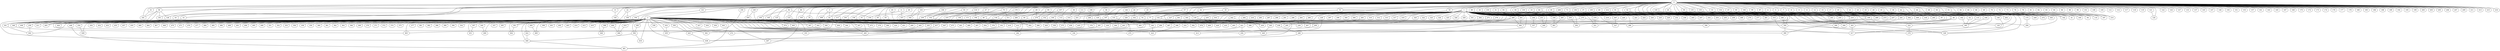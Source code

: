 
graph graphname {
    0 -- 1
0 -- 2
0 -- 3
0 -- 4
0 -- 5
0 -- 6
0 -- 7
0 -- 8
0 -- 9
0 -- 10
0 -- 11
0 -- 12
0 -- 13
0 -- 14
0 -- 15
0 -- 16
0 -- 17
0 -- 18
0 -- 19
0 -- 20
0 -- 21
0 -- 22
0 -- 23
0 -- 24
0 -- 25
0 -- 26
0 -- 27
0 -- 28
0 -- 29
0 -- 30
0 -- 31
0 -- 32
0 -- 33
0 -- 34
0 -- 35
0 -- 36
0 -- 37
0 -- 38
0 -- 39
0 -- 40
0 -- 41
0 -- 42
0 -- 43
0 -- 44
0 -- 45
0 -- 46
0 -- 47
0 -- 48
0 -- 49
0 -- 50
0 -- 51
0 -- 52
0 -- 53
0 -- 54
0 -- 55
0 -- 56
0 -- 57
0 -- 58
0 -- 59
0 -- 60
0 -- 61
0 -- 62
0 -- 63
0 -- 64
0 -- 65
0 -- 66
0 -- 67
0 -- 68
0 -- 69
0 -- 70
0 -- 71
0 -- 72
0 -- 73
0 -- 74
0 -- 75
0 -- 76
0 -- 77
0 -- 78
0 -- 79
0 -- 80
0 -- 81
0 -- 82
0 -- 83
0 -- 84
0 -- 85
0 -- 86
0 -- 87
0 -- 88
0 -- 89
0 -- 90
0 -- 91
0 -- 92
0 -- 93
0 -- 94
0 -- 95
0 -- 96
0 -- 97
0 -- 98
0 -- 99
0 -- 100
0 -- 101
0 -- 102
0 -- 103
0 -- 104
0 -- 105
0 -- 106
0 -- 107
0 -- 108
0 -- 109
0 -- 110
0 -- 111
0 -- 112
0 -- 113
0 -- 114
0 -- 115
0 -- 116
0 -- 117
0 -- 118
0 -- 119
0 -- 120
0 -- 121
0 -- 122
0 -- 123
0 -- 124
0 -- 125
0 -- 126
0 -- 127
0 -- 128
0 -- 129
0 -- 130
0 -- 131
0 -- 132
0 -- 133
0 -- 134
0 -- 135
0 -- 136
0 -- 137
0 -- 138
0 -- 139
0 -- 140
0 -- 141
0 -- 142
0 -- 143
0 -- 144
0 -- 145
0 -- 146
0 -- 147
0 -- 148
0 -- 149
0 -- 150
0 -- 151
0 -- 152
0 -- 153
0 -- 154
0 -- 155
0 -- 156
0 -- 157
0 -- 158
0 -- 159
0 -- 160
0 -- 161
0 -- 162
0 -- 163
0 -- 164
0 -- 165
0 -- 166
0 -- 167
0 -- 168
0 -- 169
0 -- 170
0 -- 171
0 -- 172
0 -- 173
0 -- 174
0 -- 175
0 -- 176
0 -- 177
0 -- 178
0 -- 179
0 -- 180
0 -- 181
0 -- 182
0 -- 183
0 -- 184
0 -- 185
0 -- 186
0 -- 187
0 -- 188
0 -- 189
0 -- 190
0 -- 191
0 -- 192
0 -- 193
0 -- 194
0 -- 195
0 -- 196
0 -- 197
0 -- 198
0 -- 199
0 -- 200
0 -- 201
0 -- 202
0 -- 203
0 -- 204
0 -- 205
0 -- 206
0 -- 207
0 -- 208
0 -- 209
0 -- 210
0 -- 211
0 -- 212
0 -- 213
0 -- 214
0 -- 215
0 -- 216
0 -- 217
1 -- 218
1 -- 219
1 -- 220
1 -- 221
1 -- 222
1 -- 223
1 -- 224
1 -- 225
1 -- 226
1 -- 227
1 -- 228
1 -- 229
1 -- 230
1 -- 231
1 -- 232
1 -- 233
1 -- 234
1 -- 235
1 -- 236
1 -- 237
1 -- 238
1 -- 239
1 -- 240
1 -- 241
1 -- 242
1 -- 243
1 -- 244
1 -- 245
1 -- 246
1 -- 247
1 -- 248
1 -- 249
1 -- 250
1 -- 251
1 -- 252
1 -- 253
1 -- 254
1 -- 255
1 -- 256
1 -- 257
1 -- 258
1 -- 259
1 -- 260
1 -- 261
1 -- 262
1 -- 263
1 -- 264
1 -- 265
1 -- 266
1 -- 267
1 -- 268
1 -- 269
1 -- 270
1 -- 271
1 -- 272
1 -- 273
1 -- 274
1 -- 275
1 -- 276
1 -- 277
1 -- 278
1 -- 279
1 -- 280
1 -- 281
1 -- 282
1 -- 283
1 -- 284
1 -- 285
1 -- 286
1 -- 287
1 -- 288
1 -- 289
1 -- 290
1 -- 291
1 -- 292
1 -- 293
1 -- 294
1 -- 295
1 -- 296
1 -- 297
1 -- 298
1 -- 299
1 -- 300
1 -- 301
1 -- 302
1 -- 303
1 -- 304
1 -- 305
1 -- 306
1 -- 307
1 -- 308
1 -- 309
1 -- 310
1 -- 311
1 -- 312
1 -- 313
1 -- 314
1 -- 315
1 -- 316
1 -- 317
1 -- 318
1 -- 319
1 -- 320
1 -- 321
1 -- 322
1 -- 323
1 -- 324
1 -- 325
1 -- 326
1 -- 327
1 -- 328
1 -- 329
1 -- 330
1 -- 331
1 -- 332
2 -- 333
2 -- 334
2 -- 335
2 -- 336
2 -- 337
2 -- 338
2 -- 339
2 -- 340
2 -- 341
2 -- 342
2 -- 343
2 -- 344
2 -- 345
2 -- 346
2 -- 347
2 -- 348
2 -- 349
2 -- 350
2 -- 351
2 -- 352
2 -- 353
2 -- 354
2 -- 355
2 -- 356
2 -- 357
2 -- 358
2 -- 359
2 -- 360
2 -- 361
2 -- 362
2 -- 363
2 -- 364
2 -- 365
2 -- 366
2 -- 367
2 -- 368
2 -- 369
2 -- 370
2 -- 371
2 -- 372
2 -- 373
2 -- 374
2 -- 375
2 -- 376
2 -- 377
2 -- 378
2 -- 379
2 -- 380
2 -- 381
2 -- 382
2 -- 383
2 -- 384
2 -- 385
2 -- 386
2 -- 387
2 -- 388
2 -- 389
2 -- 390
2 -- 391
2 -- 392
2 -- 393
2 -- 394
2 -- 395
2 -- 396
2 -- 397
2 -- 398
2 -- 399
2 -- 400
2 -- 401
2 -- 402
2 -- 403
2 -- 404
2 -- 405
2 -- 406
2 -- 407
2 -- 408
2 -- 409
2 -- 410
2 -- 411
2 -- 412
2 -- 413
2 -- 414
2 -- 415
2 -- 416
2 -- 417
2 -- 418
2 -- 419
2 -- 420
2 -- 421
2 -- 422
2 -- 423
2 -- 424
2 -- 425
2 -- 426
2 -- 427
2 -- 428
2 -- 429
2 -- 430
2 -- 431
2 -- 432
2 -- 433
2 -- 434
2 -- 435
2 -- 436
2 -- 437
2 -- 438
2 -- 439
2 -- 440
2 -- 441
2 -- 442
2 -- 443
2 -- 444
2 -- 445
2 -- 446
2 -- 447
2 -- 448
2 -- 449
2 -- 450
2 -- 451
2 -- 452
2 -- 453
2 -- 454
2 -- 455
2 -- 456
2 -- 457
2 -- 458
2 -- 459
2 -- 460
2 -- 461
2 -- 462
2 -- 463
2 -- 464
2 -- 465
2 -- 466
2 -- 467
2 -- 468
2 -- 469
2 -- 470
2 -- 471
2 -- 472
2 -- 473
2 -- 474
2 -- 475
2 -- 476
2 -- 477
2 -- 478
2 -- 479
2 -- 480
2 -- 481
2 -- 482
2 -- 483
2 -- 484
2 -- 485
2 -- 486
2 -- 487
2 -- 488
2 -- 489
2 -- 490
2 -- 491
2 -- 492
2 -- 493
2 -- 494
2 -- 495
2 -- 496
2 -- 497
2 -- 498
2 -- 263
3 -- 499
3 -- 62
6 -- 62
6 -- 257
10 -- 286
13 -- 144
13 -- 405
14 -- 411
14 -- 440
14 -- 258
16 -- 292
18 -- 227
19 -- 142
20 -- 74
22 -- 184
22 -- 426
24 -- 131
24 -- 332
26 -- 202
26 -- 140
27 -- 233
29 -- 279
29 -- 454
30 -- 193
30 -- 304
31 -- 250
32 -- 40
32 -- 396
33 -- 181
34 -- 132
34 -- 345
35 -- 41
36 -- 314
37 -- 241
39 -- 100
40 -- 303
40 -- 388
40 -- 222
42 -- 169
43 -- 258
44 -- 94
44 -- 116
45 -- 412
46 -- 479
46 -- 441
47 -- 272
49 -- 482
50 -- 187
51 -- 214
52 -- 365
53 -- 378
53 -- 100
53 -- 301
54 -- 139
55 -- 102
57 -- 463
57 -- 139
58 -- 197
59 -- 210
60 -- 309
61 -- 249
62 -- 344
62 -- 193
62 -- 404
63 -- 490
64 -- 380
65 -- 451
67 -- 424
71 -- 273
74 -- 230
74 -- 339
75 -- 311
75 -- 335
77 -- 342
77 -- 430
79 -- 489
80 -- 340
85 -- 272
87 -- 294
89 -- 368
90 -- 328
91 -- 97
91 -- 293
92 -- 123
92 -- 234
92 -- 158
92 -- 343
93 -- 321
95 -- 482
95 -- 279
96 -- 181
96 -- 348
96 -- 191
96 -- 341
96 -- 128
99 -- 305
100 -- 120
100 -- 357
102 -- 284
103 -- 492
103 -- 182
104 -- 365
105 -- 302
106 -- 239
107 -- 480
107 -- 330
110 -- 445
110 -- 196
111 -- 251
113 -- 430
113 -- 350
115 -- 365
121 -- 126
123 -- 425
125 -- 367
128 -- 408
129 -- 342
130 -- 210
131 -- 238
132 -- 364
132 -- 267
134 -- 497
134 -- 346
135 -- 328
136 -- 237
138 -- 473
138 -- 496
139 -- 345
140 -- 278
141 -- 391
145 -- 417
146 -- 226
149 -- 204
149 -- 474
152 -- 388
152 -- 376
154 -- 249
155 -- 243
156 -- 384
158 -- 465
158 -- 481
159 -- 175
160 -- 355
162 -- 365
164 -- 489
166 -- 305
171 -- 492
175 -- 294
179 -- 260
179 -- 447
183 -- 430
190 -- 439
193 -- 383
194 -- 238
194 -- 482
194 -- 448
194 -- 341
196 -- 496
197 -- 295
197 -- 435
198 -- 248
201 -- 379
208 -- 269
210 -- 327
212 -- 318
217 -- 475
217 -- 419
217 -- 347
218 -- 299
222 -- 278
228 -- 456
231 -- 240
233 -- 437
235 -- 419
237 -- 266
238 -- 288
239 -- 391
241 -- 308
242 -- 487
242 -- 438
244 -- 357
246 -- 304
248 -- 489
251 -- 458
254 -- 292
256 -- 461
258 -- 442
261 -- 368
262 -- 409
263 -- 355
264 -- 346
265 -- 461
270 -- 321
271 -- 429
275 -- 421
275 -- 286
276 -- 433
279 -- 483
280 -- 333
282 -- 299
283 -- 392
283 -- 478
284 -- 336
288 -- 407
289 -- 368
289 -- 449
289 -- 493
299 -- 413
301 -- 483
303 -- 417
304 -- 380
304 -- 328
307 -- 327
314 -- 373
315 -- 417
316 -- 412
330 -- 420
330 -- 449
332 -- 387
341 -- 442
342 -- 423
345 -- 449
346 -- 423
348 -- 463
349 -- 406
354 -- 428
365 -- 417
367 -- 489
385 -- 394
387 -- 472
387 -- 489
391 -- 462
393 -- 425
394 -- 416
394 -- 440
397 -- 431
398 -- 446
400 -- 469
410 -- 466
412 -- 482
421 -- 479
421 -- 456
422 -- 440
425 -- 438
432 -- 439
437 -- 438
440 -- 481
444 -- 466
445 -- 489
448 -- 481

}

